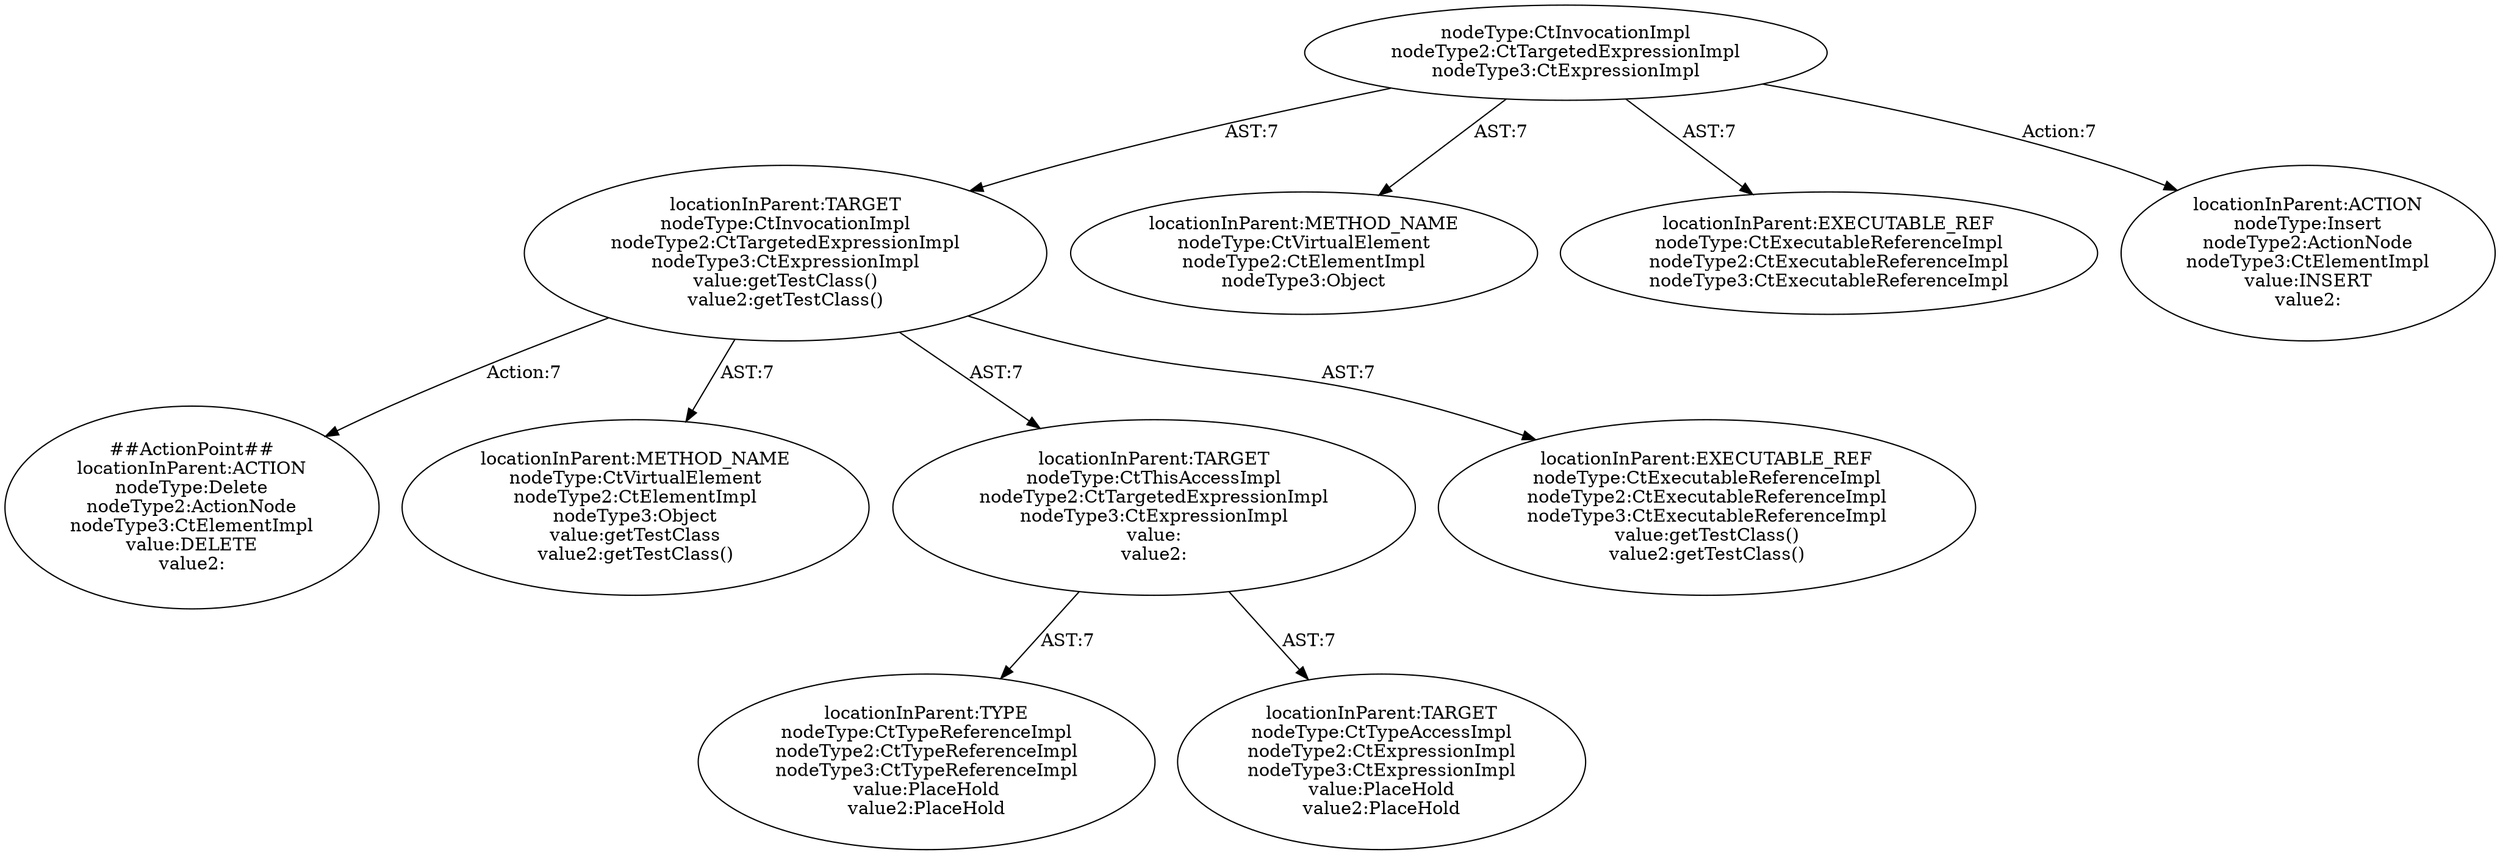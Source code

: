digraph "Pattern" {
0 [label="##ActionPoint##
locationInParent:ACTION
nodeType:Delete
nodeType2:ActionNode
nodeType3:CtElementImpl
value:DELETE
value2:" shape=ellipse]
1 [label="locationInParent:TARGET
nodeType:CtInvocationImpl
nodeType2:CtTargetedExpressionImpl
nodeType3:CtExpressionImpl
value:getTestClass()
value2:getTestClass()" shape=ellipse]
2 [label="nodeType:CtInvocationImpl
nodeType2:CtTargetedExpressionImpl
nodeType3:CtExpressionImpl" shape=ellipse]
3 [label="locationInParent:METHOD_NAME
nodeType:CtVirtualElement
nodeType2:CtElementImpl
nodeType3:Object" shape=ellipse]
4 [label="locationInParent:EXECUTABLE_REF
nodeType:CtExecutableReferenceImpl
nodeType2:CtExecutableReferenceImpl
nodeType3:CtExecutableReferenceImpl" shape=ellipse]
5 [label="locationInParent:ACTION
nodeType:Insert
nodeType2:ActionNode
nodeType3:CtElementImpl
value:INSERT
value2:" shape=ellipse]
6 [label="locationInParent:METHOD_NAME
nodeType:CtVirtualElement
nodeType2:CtElementImpl
nodeType3:Object
value:getTestClass
value2:getTestClass()" shape=ellipse]
7 [label="locationInParent:TARGET
nodeType:CtThisAccessImpl
nodeType2:CtTargetedExpressionImpl
nodeType3:CtExpressionImpl
value:
value2:" shape=ellipse]
8 [label="locationInParent:TYPE
nodeType:CtTypeReferenceImpl
nodeType2:CtTypeReferenceImpl
nodeType3:CtTypeReferenceImpl
value:PlaceHold
value2:PlaceHold" shape=ellipse]
9 [label="locationInParent:TARGET
nodeType:CtTypeAccessImpl
nodeType2:CtExpressionImpl
nodeType3:CtExpressionImpl
value:PlaceHold
value2:PlaceHold" shape=ellipse]
10 [label="locationInParent:EXECUTABLE_REF
nodeType:CtExecutableReferenceImpl
nodeType2:CtExecutableReferenceImpl
nodeType3:CtExecutableReferenceImpl
value:getTestClass()
value2:getTestClass()" shape=ellipse]
1 -> 0 [label="Action:7"];
1 -> 6 [label="AST:7"];
1 -> 7 [label="AST:7"];
1 -> 10 [label="AST:7"];
2 -> 1 [label="AST:7"];
2 -> 3 [label="AST:7"];
2 -> 4 [label="AST:7"];
2 -> 5 [label="Action:7"];
7 -> 8 [label="AST:7"];
7 -> 9 [label="AST:7"];
}